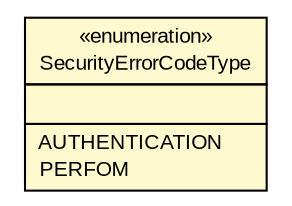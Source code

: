 #!/usr/local/bin/dot
#
# Class diagram 
# Generated by UMLGraph version R5_6 (http://www.umlgraph.org/)
#

digraph G {
	edge [fontname="arial",fontsize=10,labelfontname="arial",labelfontsize=10];
	node [fontname="arial",fontsize=10,shape=plaintext];
	nodesep=0.25;
	ranksep=0.5;
	// br.gov.to.sefaz.seg.business.authentication.domain.SecurityErrorCodeType
	c962629 [label=<<table title="br.gov.to.sefaz.seg.business.authentication.domain.SecurityErrorCodeType" border="0" cellborder="1" cellspacing="0" cellpadding="2" port="p" bgcolor="lemonChiffon" href="./SecurityErrorCodeType.html">
		<tr><td><table border="0" cellspacing="0" cellpadding="1">
<tr><td align="center" balign="center"> &#171;enumeration&#187; </td></tr>
<tr><td align="center" balign="center"> SecurityErrorCodeType </td></tr>
		</table></td></tr>
		<tr><td><table border="0" cellspacing="0" cellpadding="1">
<tr><td align="left" balign="left">  </td></tr>
		</table></td></tr>
		<tr><td><table border="0" cellspacing="0" cellpadding="1">
<tr><td align="left" balign="left"> AUTHENTICATION </td></tr>
<tr><td align="left" balign="left"> PERFOM </td></tr>
		</table></td></tr>
		</table>>, URL="./SecurityErrorCodeType.html", fontname="arial", fontcolor="black", fontsize=10.0];
}

